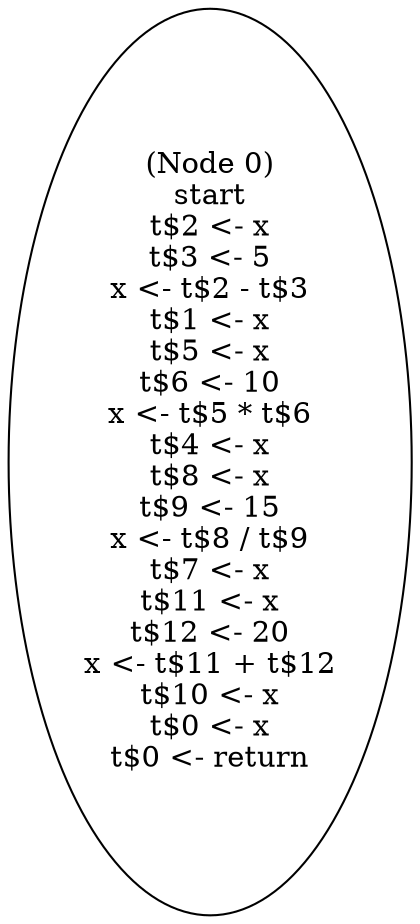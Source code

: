 digraph main_pre {
  n0 [label="(Node 0)\nstart\nt$2 <- x\nt$3 <- 5\nx <- t$2 - t$3\nt$1 <- x\nt$5 <- x\nt$6 <- 10\nx <- t$5 * t$6\nt$4 <- x\nt$8 <- x\nt$9 <- 15\nx <- t$8 / t$9\nt$7 <- x\nt$11 <- x\nt$12 <- 20\nx <- t$11 + t$12\nt$10 <- x\nt$0 <- x\nt$0 <- return\n"];
}
